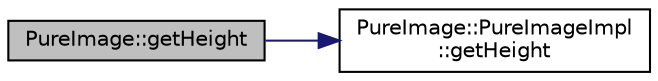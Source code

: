 digraph "PureImage::getHeight"
{
 // LATEX_PDF_SIZE
  edge [fontname="Helvetica",fontsize="10",labelfontname="Helvetica",labelfontsize="10"];
  node [fontname="Helvetica",fontsize="10",shape=record];
  rankdir="LR";
  Node1 [label="PureImage::getHeight",height=0.2,width=0.4,color="black", fillcolor="grey75", style="filled", fontcolor="black",tooltip="Gets the height of the image."];
  Node1 -> Node2 [color="midnightblue",fontsize="10",style="solid",fontname="Helvetica"];
  Node2 [label="PureImage::PureImageImpl\l::getHeight",height=0.2,width=0.4,color="black", fillcolor="white", style="filled",URL="$class_pure_image_1_1_pure_image_impl.html#ab05222e48a53a13930aebc90a54c6614",tooltip=" "];
}
